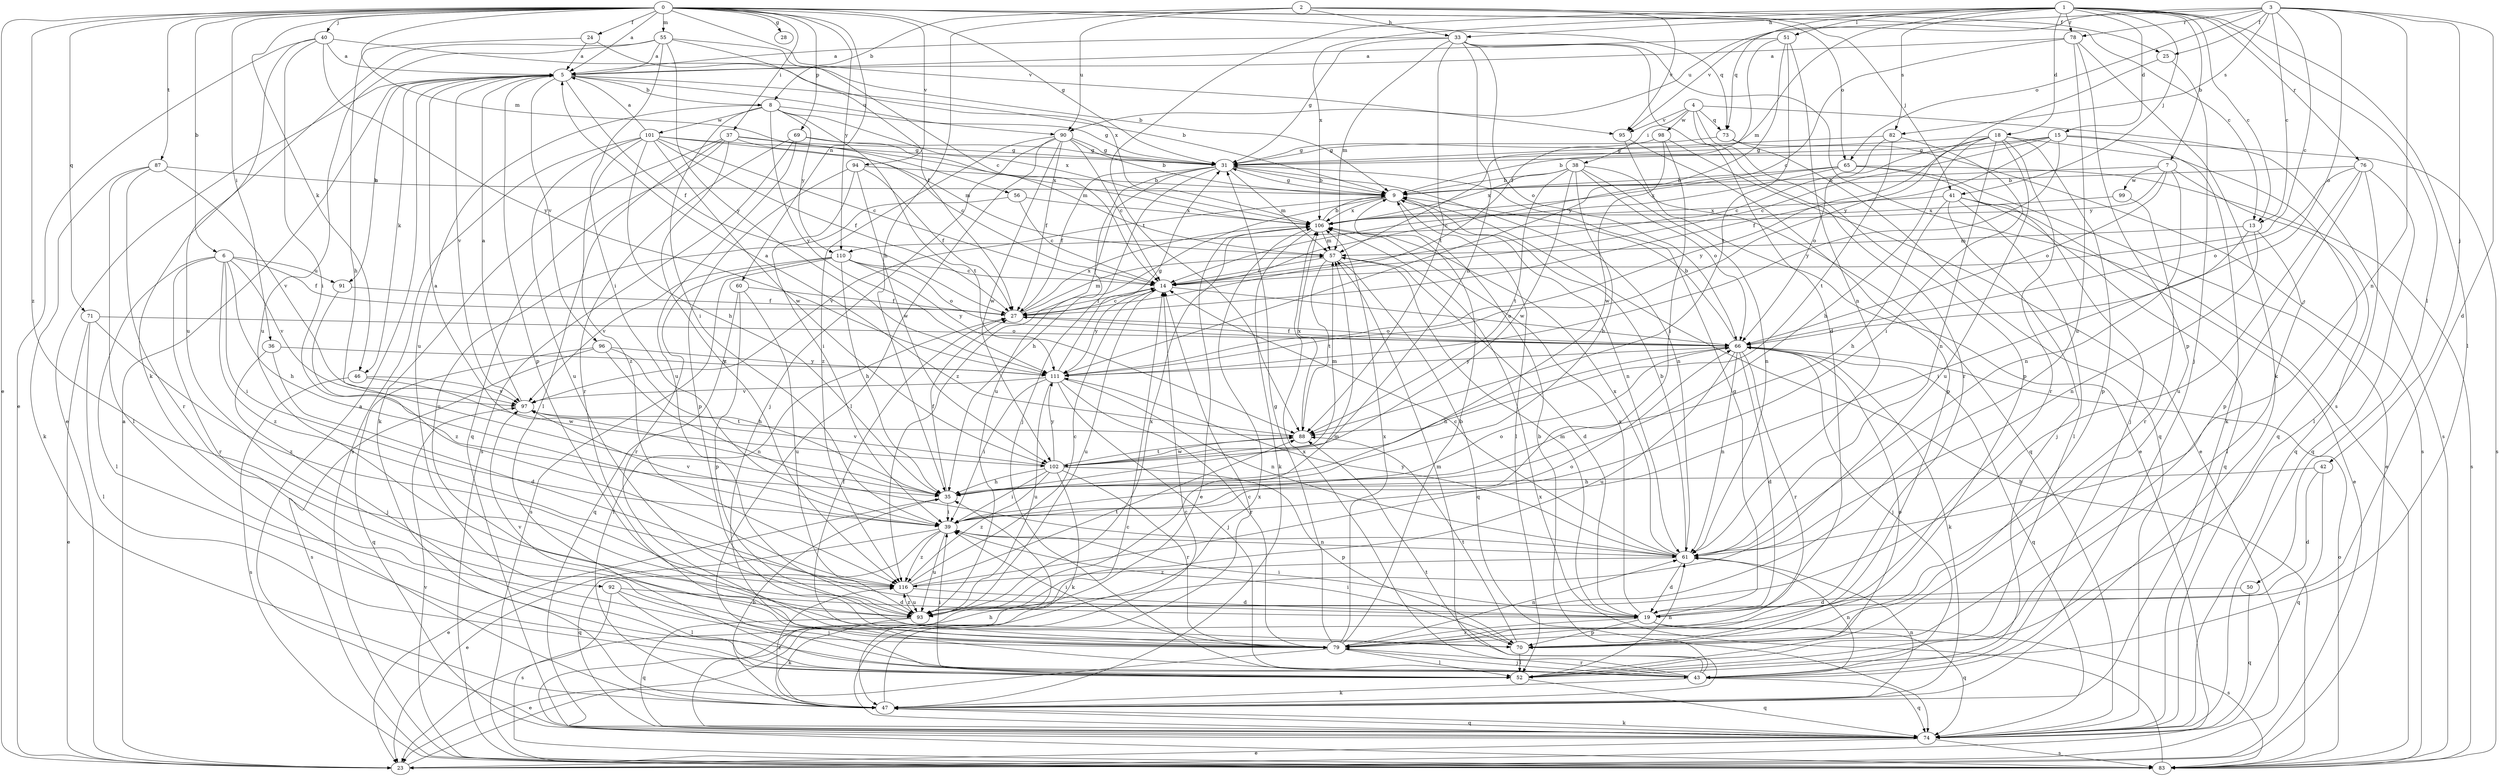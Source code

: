 strict digraph  {
0;
1;
2;
3;
4;
5;
6;
7;
8;
9;
13;
14;
15;
18;
19;
23;
24;
25;
27;
28;
31;
33;
35;
36;
37;
38;
39;
40;
41;
42;
43;
46;
47;
50;
51;
52;
55;
56;
57;
60;
61;
65;
66;
69;
70;
71;
73;
74;
76;
78;
79;
82;
83;
87;
88;
90;
91;
92;
93;
94;
95;
96;
97;
98;
99;
101;
102;
106;
110;
111;
116;
0 -> 5  [label=a];
0 -> 6  [label=b];
0 -> 13  [label=c];
0 -> 23  [label=e];
0 -> 24  [label=f];
0 -> 28  [label=g];
0 -> 31  [label=g];
0 -> 36  [label=i];
0 -> 37  [label=i];
0 -> 40  [label=j];
0 -> 46  [label=k];
0 -> 55  [label=m];
0 -> 56  [label=m];
0 -> 60  [label=n];
0 -> 65  [label=o];
0 -> 69  [label=p];
0 -> 71  [label=q];
0 -> 73  [label=q];
0 -> 87  [label=t];
0 -> 94  [label=v];
0 -> 95  [label=v];
0 -> 110  [label=y];
0 -> 116  [label=z];
1 -> 7  [label=b];
1 -> 13  [label=c];
1 -> 15  [label=d];
1 -> 18  [label=d];
1 -> 33  [label=h];
1 -> 41  [label=j];
1 -> 50  [label=l];
1 -> 51  [label=l];
1 -> 52  [label=l];
1 -> 57  [label=m];
1 -> 73  [label=q];
1 -> 76  [label=r];
1 -> 78  [label=r];
1 -> 82  [label=s];
1 -> 88  [label=t];
1 -> 106  [label=x];
2 -> 8  [label=b];
2 -> 25  [label=f];
2 -> 33  [label=h];
2 -> 35  [label=h];
2 -> 41  [label=j];
2 -> 90  [label=u];
2 -> 95  [label=v];
3 -> 13  [label=c];
3 -> 14  [label=c];
3 -> 19  [label=d];
3 -> 25  [label=f];
3 -> 42  [label=j];
3 -> 61  [label=n];
3 -> 65  [label=o];
3 -> 66  [label=o];
3 -> 78  [label=r];
3 -> 82  [label=s];
3 -> 90  [label=u];
3 -> 95  [label=v];
4 -> 38  [label=i];
4 -> 70  [label=p];
4 -> 73  [label=q];
4 -> 79  [label=r];
4 -> 83  [label=s];
4 -> 95  [label=v];
4 -> 98  [label=w];
5 -> 8  [label=b];
5 -> 9  [label=b];
5 -> 23  [label=e];
5 -> 27  [label=f];
5 -> 46  [label=k];
5 -> 70  [label=p];
5 -> 90  [label=u];
5 -> 91  [label=u];
5 -> 96  [label=v];
5 -> 97  [label=v];
6 -> 27  [label=f];
6 -> 35  [label=h];
6 -> 39  [label=i];
6 -> 52  [label=l];
6 -> 79  [label=r];
6 -> 91  [label=u];
6 -> 97  [label=v];
6 -> 116  [label=z];
7 -> 9  [label=b];
7 -> 61  [label=n];
7 -> 66  [label=o];
7 -> 74  [label=q];
7 -> 99  [label=w];
7 -> 110  [label=y];
8 -> 31  [label=g];
8 -> 39  [label=i];
8 -> 88  [label=t];
8 -> 92  [label=u];
8 -> 101  [label=w];
8 -> 106  [label=x];
8 -> 110  [label=y];
8 -> 111  [label=y];
9 -> 31  [label=g];
9 -> 35  [label=h];
9 -> 52  [label=l];
9 -> 61  [label=n];
9 -> 97  [label=v];
9 -> 106  [label=x];
13 -> 39  [label=i];
13 -> 52  [label=l];
13 -> 57  [label=m];
13 -> 61  [label=n];
14 -> 27  [label=f];
14 -> 66  [label=o];
14 -> 93  [label=u];
14 -> 111  [label=y];
15 -> 9  [label=b];
15 -> 14  [label=c];
15 -> 27  [label=f];
15 -> 31  [label=g];
15 -> 47  [label=k];
15 -> 83  [label=s];
15 -> 111  [label=y];
18 -> 31  [label=g];
18 -> 35  [label=h];
18 -> 61  [label=n];
18 -> 66  [label=o];
18 -> 70  [label=p];
18 -> 74  [label=q];
18 -> 79  [label=r];
18 -> 93  [label=u];
18 -> 111  [label=y];
19 -> 31  [label=g];
19 -> 39  [label=i];
19 -> 57  [label=m];
19 -> 70  [label=p];
19 -> 74  [label=q];
19 -> 79  [label=r];
19 -> 83  [label=s];
19 -> 106  [label=x];
23 -> 5  [label=a];
23 -> 106  [label=x];
24 -> 5  [label=a];
24 -> 35  [label=h];
24 -> 106  [label=x];
25 -> 43  [label=j];
25 -> 111  [label=y];
27 -> 14  [label=c];
27 -> 57  [label=m];
27 -> 66  [label=o];
27 -> 106  [label=x];
31 -> 9  [label=b];
31 -> 27  [label=f];
31 -> 43  [label=j];
31 -> 57  [label=m];
31 -> 61  [label=n];
31 -> 93  [label=u];
31 -> 116  [label=z];
33 -> 5  [label=a];
33 -> 19  [label=d];
33 -> 31  [label=g];
33 -> 35  [label=h];
33 -> 57  [label=m];
33 -> 66  [label=o];
33 -> 83  [label=s];
33 -> 88  [label=t];
35 -> 5  [label=a];
35 -> 23  [label=e];
35 -> 27  [label=f];
35 -> 39  [label=i];
36 -> 19  [label=d];
36 -> 43  [label=j];
36 -> 111  [label=y];
37 -> 14  [label=c];
37 -> 31  [label=g];
37 -> 47  [label=k];
37 -> 52  [label=l];
37 -> 74  [label=q];
37 -> 106  [label=x];
37 -> 116  [label=z];
38 -> 9  [label=b];
38 -> 35  [label=h];
38 -> 61  [label=n];
38 -> 66  [label=o];
38 -> 74  [label=q];
38 -> 88  [label=t];
38 -> 102  [label=w];
38 -> 106  [label=x];
39 -> 23  [label=e];
39 -> 61  [label=n];
39 -> 66  [label=o];
39 -> 74  [label=q];
39 -> 93  [label=u];
39 -> 97  [label=v];
39 -> 116  [label=z];
40 -> 5  [label=a];
40 -> 9  [label=b];
40 -> 23  [label=e];
40 -> 39  [label=i];
40 -> 93  [label=u];
40 -> 111  [label=y];
41 -> 23  [label=e];
41 -> 35  [label=h];
41 -> 43  [label=j];
41 -> 52  [label=l];
41 -> 74  [label=q];
41 -> 106  [label=x];
42 -> 19  [label=d];
42 -> 35  [label=h];
42 -> 74  [label=q];
43 -> 9  [label=b];
43 -> 47  [label=k];
43 -> 57  [label=m];
43 -> 61  [label=n];
43 -> 74  [label=q];
43 -> 79  [label=r];
43 -> 106  [label=x];
46 -> 83  [label=s];
46 -> 97  [label=v];
46 -> 102  [label=w];
47 -> 14  [label=c];
47 -> 27  [label=f];
47 -> 35  [label=h];
47 -> 61  [label=n];
47 -> 74  [label=q];
47 -> 88  [label=t];
47 -> 116  [label=z];
50 -> 19  [label=d];
50 -> 74  [label=q];
51 -> 5  [label=a];
51 -> 27  [label=f];
51 -> 61  [label=n];
51 -> 88  [label=t];
51 -> 111  [label=y];
52 -> 39  [label=i];
52 -> 61  [label=n];
52 -> 66  [label=o];
52 -> 74  [label=q];
55 -> 5  [label=a];
55 -> 14  [label=c];
55 -> 27  [label=f];
55 -> 39  [label=i];
55 -> 47  [label=k];
55 -> 93  [label=u];
55 -> 111  [label=y];
56 -> 14  [label=c];
56 -> 93  [label=u];
56 -> 106  [label=x];
57 -> 14  [label=c];
57 -> 19  [label=d];
57 -> 74  [label=q];
57 -> 88  [label=t];
60 -> 27  [label=f];
60 -> 70  [label=p];
60 -> 74  [label=q];
60 -> 93  [label=u];
61 -> 9  [label=b];
61 -> 14  [label=c];
61 -> 19  [label=d];
61 -> 106  [label=x];
61 -> 111  [label=y];
61 -> 116  [label=z];
65 -> 9  [label=b];
65 -> 14  [label=c];
65 -> 23  [label=e];
65 -> 43  [label=j];
65 -> 83  [label=s];
65 -> 106  [label=x];
66 -> 9  [label=b];
66 -> 19  [label=d];
66 -> 27  [label=f];
66 -> 35  [label=h];
66 -> 43  [label=j];
66 -> 47  [label=k];
66 -> 61  [label=n];
66 -> 74  [label=q];
66 -> 79  [label=r];
66 -> 93  [label=u];
66 -> 111  [label=y];
69 -> 31  [label=g];
69 -> 57  [label=m];
69 -> 79  [label=r];
69 -> 83  [label=s];
69 -> 93  [label=u];
70 -> 39  [label=i];
70 -> 52  [label=l];
70 -> 88  [label=t];
71 -> 23  [label=e];
71 -> 52  [label=l];
71 -> 66  [label=o];
71 -> 116  [label=z];
73 -> 31  [label=g];
73 -> 74  [label=q];
73 -> 83  [label=s];
74 -> 5  [label=a];
74 -> 14  [label=c];
74 -> 23  [label=e];
74 -> 35  [label=h];
74 -> 47  [label=k];
74 -> 83  [label=s];
76 -> 9  [label=b];
76 -> 52  [label=l];
76 -> 66  [label=o];
76 -> 70  [label=p];
76 -> 74  [label=q];
76 -> 93  [label=u];
78 -> 5  [label=a];
78 -> 14  [label=c];
78 -> 47  [label=k];
78 -> 70  [label=p];
78 -> 93  [label=u];
79 -> 9  [label=b];
79 -> 23  [label=e];
79 -> 27  [label=f];
79 -> 31  [label=g];
79 -> 39  [label=i];
79 -> 43  [label=j];
79 -> 52  [label=l];
79 -> 61  [label=n];
79 -> 97  [label=v];
79 -> 106  [label=x];
82 -> 14  [label=c];
82 -> 31  [label=g];
82 -> 39  [label=i];
82 -> 88  [label=t];
83 -> 9  [label=b];
83 -> 14  [label=c];
83 -> 66  [label=o];
83 -> 97  [label=v];
83 -> 106  [label=x];
87 -> 9  [label=b];
87 -> 47  [label=k];
87 -> 52  [label=l];
87 -> 79  [label=r];
87 -> 97  [label=v];
88 -> 5  [label=a];
88 -> 102  [label=w];
88 -> 106  [label=x];
90 -> 9  [label=b];
90 -> 14  [label=c];
90 -> 27  [label=f];
90 -> 31  [label=g];
90 -> 43  [label=j];
90 -> 52  [label=l];
90 -> 102  [label=w];
90 -> 116  [label=z];
91 -> 27  [label=f];
91 -> 116  [label=z];
92 -> 19  [label=d];
92 -> 43  [label=j];
92 -> 52  [label=l];
92 -> 83  [label=s];
93 -> 47  [label=k];
93 -> 57  [label=m];
93 -> 74  [label=q];
93 -> 106  [label=x];
93 -> 116  [label=z];
94 -> 9  [label=b];
94 -> 27  [label=f];
94 -> 39  [label=i];
94 -> 70  [label=p];
94 -> 102  [label=w];
95 -> 23  [label=e];
95 -> 70  [label=p];
96 -> 35  [label=h];
96 -> 61  [label=n];
96 -> 74  [label=q];
96 -> 83  [label=s];
96 -> 111  [label=y];
97 -> 5  [label=a];
97 -> 88  [label=t];
98 -> 23  [label=e];
98 -> 31  [label=g];
98 -> 39  [label=i];
98 -> 102  [label=w];
99 -> 79  [label=r];
99 -> 106  [label=x];
101 -> 5  [label=a];
101 -> 14  [label=c];
101 -> 27  [label=f];
101 -> 31  [label=g];
101 -> 35  [label=h];
101 -> 57  [label=m];
101 -> 83  [label=s];
101 -> 93  [label=u];
101 -> 102  [label=w];
101 -> 116  [label=z];
102 -> 35  [label=h];
102 -> 39  [label=i];
102 -> 47  [label=k];
102 -> 57  [label=m];
102 -> 70  [label=p];
102 -> 79  [label=r];
102 -> 88  [label=t];
102 -> 97  [label=v];
102 -> 111  [label=y];
102 -> 116  [label=z];
106 -> 9  [label=b];
106 -> 23  [label=e];
106 -> 47  [label=k];
106 -> 57  [label=m];
110 -> 14  [label=c];
110 -> 35  [label=h];
110 -> 66  [label=o];
110 -> 79  [label=r];
110 -> 83  [label=s];
110 -> 97  [label=v];
110 -> 111  [label=y];
111 -> 31  [label=g];
111 -> 39  [label=i];
111 -> 43  [label=j];
111 -> 61  [label=n];
111 -> 79  [label=r];
111 -> 93  [label=u];
111 -> 97  [label=v];
116 -> 14  [label=c];
116 -> 19  [label=d];
116 -> 66  [label=o];
116 -> 88  [label=t];
116 -> 93  [label=u];
}
